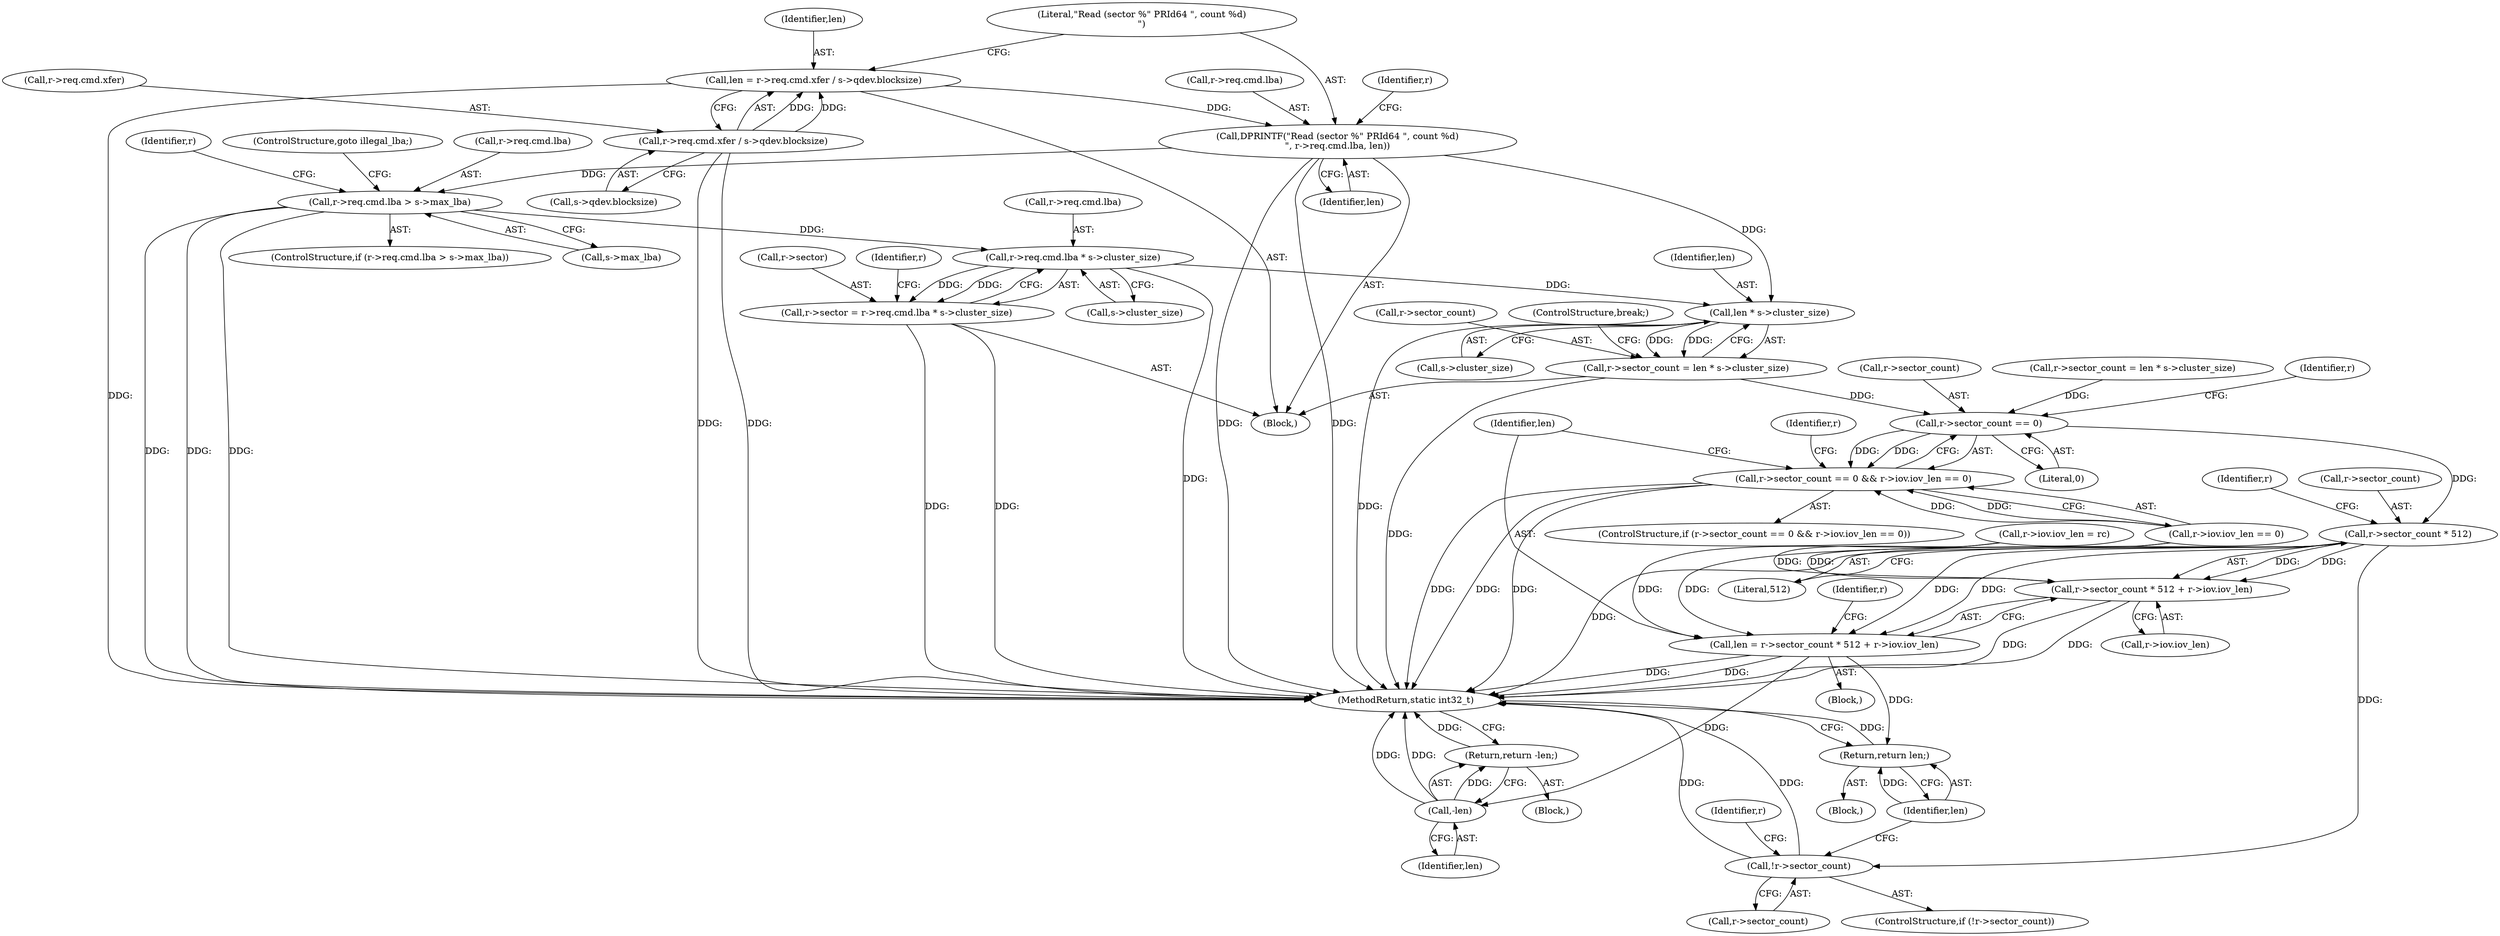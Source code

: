 digraph "0_qemu_7285477ab11831b1cf56e45878a89170dd06d9b9_4@integer" {
"1000247" [label="(Call,len = r->req.cmd.xfer / s->qdev.blocksize)"];
"1000249" [label="(Call,r->req.cmd.xfer / s->qdev.blocksize)"];
"1000262" [label="(Call,DPRINTF(\"Read (sector %\" PRId64 \", count %d)\n\", r->req.cmd.lba, len))"];
"1000273" [label="(Call,r->req.cmd.lba > s->max_lba)"];
"1000289" [label="(Call,r->req.cmd.lba * s->cluster_size)"];
"1000285" [label="(Call,r->sector = r->req.cmd.lba * s->cluster_size)"];
"1000304" [label="(Call,len * s->cluster_size)"];
"1000300" [label="(Call,r->sector_count = len * s->cluster_size)"];
"1000578" [label="(Call,r->sector_count == 0)"];
"1000577" [label="(Call,r->sector_count == 0 && r->iov.iov_len == 0)"];
"1000600" [label="(Call,r->sector_count * 512)"];
"1000597" [label="(Call,len = r->sector_count * 512 + r->iov.iov_len)"];
"1000622" [label="(Call,-len)"];
"1000621" [label="(Return,return -len;)"];
"1000637" [label="(Return,return len;)"];
"1000599" [label="(Call,r->sector_count * 512 + r->iov.iov_len)"];
"1000627" [label="(Call,!r->sector_count)"];
"1000281" [label="(Call,s->max_lba)"];
"1000578" [label="(Call,r->sector_count == 0)"];
"1000249" [label="(Call,r->req.cmd.xfer / s->qdev.blocksize)"];
"1000272" [label="(ControlStructure,if (r->req.cmd.lba > s->max_lba))"];
"1000607" [label="(Identifier,r)"];
"1000583" [label="(Call,r->iov.iov_len == 0)"];
"1000637" [label="(Return,return len;)"];
"1000273" [label="(Call,r->req.cmd.lba > s->max_lba)"];
"1000621" [label="(Return,return -len;)"];
"1000170" [label="(Block,)"];
"1000622" [label="(Call,-len)"];
"1000300" [label="(Call,r->sector_count = len * s->cluster_size)"];
"1000284" [label="(ControlStructure,goto illegal_lba;)"];
"1000301" [label="(Call,r->sector_count)"];
"1000627" [label="(Call,!r->sector_count)"];
"1000598" [label="(Identifier,len)"];
"1000257" [label="(Call,s->qdev.blocksize)"];
"1000628" [label="(Call,r->sector_count)"];
"1000577" [label="(Call,r->sector_count == 0 && r->iov.iov_len == 0)"];
"1000290" [label="(Call,r->req.cmd.lba)"];
"1000378" [label="(Call,r->sector_count = len * s->cluster_size)"];
"1000597" [label="(Call,len = r->sector_count * 512 + r->iov.iov_len)"];
"1000107" [label="(Block,)"];
"1000274" [label="(Call,r->req.cmd.lba)"];
"1000297" [label="(Call,s->cluster_size)"];
"1000309" [label="(ControlStructure,break;)"];
"1000287" [label="(Identifier,r)"];
"1000601" [label="(Call,r->sector_count)"];
"1000197" [label="(Call,r->iov.iov_len = rc)"];
"1000638" [label="(Identifier,len)"];
"1000626" [label="(ControlStructure,if (!r->sector_count))"];
"1000305" [label="(Identifier,len)"];
"1000271" [label="(Identifier,len)"];
"1000639" [label="(MethodReturn,static int32_t)"];
"1000620" [label="(Block,)"];
"1000582" [label="(Literal,0)"];
"1000605" [label="(Call,r->iov.iov_len)"];
"1000263" [label="(Literal,\"Read (sector %\" PRId64 \", count %d)\n\")"];
"1000304" [label="(Call,len * s->cluster_size)"];
"1000604" [label="(Literal,512)"];
"1000306" [label="(Call,s->cluster_size)"];
"1000633" [label="(Identifier,r)"];
"1000248" [label="(Identifier,len)"];
"1000586" [label="(Identifier,r)"];
"1000247" [label="(Call,len = r->req.cmd.xfer / s->qdev.blocksize)"];
"1000285" [label="(Call,r->sector = r->req.cmd.lba * s->cluster_size)"];
"1000289" [label="(Call,r->req.cmd.lba * s->cluster_size)"];
"1000286" [label="(Call,r->sector)"];
"1000264" [label="(Call,r->req.cmd.lba)"];
"1000576" [label="(ControlStructure,if (r->sector_count == 0 && r->iov.iov_len == 0))"];
"1000623" [label="(Identifier,len)"];
"1000277" [label="(Identifier,r)"];
"1000599" [label="(Call,r->sector_count * 512 + r->iov.iov_len)"];
"1000250" [label="(Call,r->req.cmd.xfer)"];
"1000615" [label="(Identifier,r)"];
"1000302" [label="(Identifier,r)"];
"1000625" [label="(Block,)"];
"1000600" [label="(Call,r->sector_count * 512)"];
"1000594" [label="(Identifier,r)"];
"1000262" [label="(Call,DPRINTF(\"Read (sector %\" PRId64 \", count %d)\n\", r->req.cmd.lba, len))"];
"1000579" [label="(Call,r->sector_count)"];
"1000247" -> "1000170"  [label="AST: "];
"1000247" -> "1000249"  [label="CFG: "];
"1000248" -> "1000247"  [label="AST: "];
"1000249" -> "1000247"  [label="AST: "];
"1000263" -> "1000247"  [label="CFG: "];
"1000247" -> "1000639"  [label="DDG: "];
"1000249" -> "1000247"  [label="DDG: "];
"1000249" -> "1000247"  [label="DDG: "];
"1000247" -> "1000262"  [label="DDG: "];
"1000249" -> "1000257"  [label="CFG: "];
"1000250" -> "1000249"  [label="AST: "];
"1000257" -> "1000249"  [label="AST: "];
"1000249" -> "1000639"  [label="DDG: "];
"1000249" -> "1000639"  [label="DDG: "];
"1000262" -> "1000170"  [label="AST: "];
"1000262" -> "1000271"  [label="CFG: "];
"1000263" -> "1000262"  [label="AST: "];
"1000264" -> "1000262"  [label="AST: "];
"1000271" -> "1000262"  [label="AST: "];
"1000277" -> "1000262"  [label="CFG: "];
"1000262" -> "1000639"  [label="DDG: "];
"1000262" -> "1000639"  [label="DDG: "];
"1000262" -> "1000273"  [label="DDG: "];
"1000262" -> "1000304"  [label="DDG: "];
"1000273" -> "1000272"  [label="AST: "];
"1000273" -> "1000281"  [label="CFG: "];
"1000274" -> "1000273"  [label="AST: "];
"1000281" -> "1000273"  [label="AST: "];
"1000284" -> "1000273"  [label="CFG: "];
"1000287" -> "1000273"  [label="CFG: "];
"1000273" -> "1000639"  [label="DDG: "];
"1000273" -> "1000639"  [label="DDG: "];
"1000273" -> "1000639"  [label="DDG: "];
"1000273" -> "1000289"  [label="DDG: "];
"1000289" -> "1000285"  [label="AST: "];
"1000289" -> "1000297"  [label="CFG: "];
"1000290" -> "1000289"  [label="AST: "];
"1000297" -> "1000289"  [label="AST: "];
"1000285" -> "1000289"  [label="CFG: "];
"1000289" -> "1000639"  [label="DDG: "];
"1000289" -> "1000285"  [label="DDG: "];
"1000289" -> "1000285"  [label="DDG: "];
"1000289" -> "1000304"  [label="DDG: "];
"1000285" -> "1000170"  [label="AST: "];
"1000286" -> "1000285"  [label="AST: "];
"1000302" -> "1000285"  [label="CFG: "];
"1000285" -> "1000639"  [label="DDG: "];
"1000285" -> "1000639"  [label="DDG: "];
"1000304" -> "1000300"  [label="AST: "];
"1000304" -> "1000306"  [label="CFG: "];
"1000305" -> "1000304"  [label="AST: "];
"1000306" -> "1000304"  [label="AST: "];
"1000300" -> "1000304"  [label="CFG: "];
"1000304" -> "1000639"  [label="DDG: "];
"1000304" -> "1000300"  [label="DDG: "];
"1000304" -> "1000300"  [label="DDG: "];
"1000300" -> "1000170"  [label="AST: "];
"1000301" -> "1000300"  [label="AST: "];
"1000309" -> "1000300"  [label="CFG: "];
"1000300" -> "1000639"  [label="DDG: "];
"1000300" -> "1000578"  [label="DDG: "];
"1000578" -> "1000577"  [label="AST: "];
"1000578" -> "1000582"  [label="CFG: "];
"1000579" -> "1000578"  [label="AST: "];
"1000582" -> "1000578"  [label="AST: "];
"1000586" -> "1000578"  [label="CFG: "];
"1000577" -> "1000578"  [label="CFG: "];
"1000578" -> "1000577"  [label="DDG: "];
"1000578" -> "1000577"  [label="DDG: "];
"1000378" -> "1000578"  [label="DDG: "];
"1000578" -> "1000600"  [label="DDG: "];
"1000577" -> "1000576"  [label="AST: "];
"1000577" -> "1000583"  [label="CFG: "];
"1000583" -> "1000577"  [label="AST: "];
"1000594" -> "1000577"  [label="CFG: "];
"1000598" -> "1000577"  [label="CFG: "];
"1000577" -> "1000639"  [label="DDG: "];
"1000577" -> "1000639"  [label="DDG: "];
"1000577" -> "1000639"  [label="DDG: "];
"1000583" -> "1000577"  [label="DDG: "];
"1000583" -> "1000577"  [label="DDG: "];
"1000600" -> "1000599"  [label="AST: "];
"1000600" -> "1000604"  [label="CFG: "];
"1000601" -> "1000600"  [label="AST: "];
"1000604" -> "1000600"  [label="AST: "];
"1000607" -> "1000600"  [label="CFG: "];
"1000600" -> "1000639"  [label="DDG: "];
"1000600" -> "1000597"  [label="DDG: "];
"1000600" -> "1000597"  [label="DDG: "];
"1000600" -> "1000599"  [label="DDG: "];
"1000600" -> "1000599"  [label="DDG: "];
"1000600" -> "1000627"  [label="DDG: "];
"1000597" -> "1000107"  [label="AST: "];
"1000597" -> "1000599"  [label="CFG: "];
"1000598" -> "1000597"  [label="AST: "];
"1000599" -> "1000597"  [label="AST: "];
"1000615" -> "1000597"  [label="CFG: "];
"1000597" -> "1000639"  [label="DDG: "];
"1000597" -> "1000639"  [label="DDG: "];
"1000583" -> "1000597"  [label="DDG: "];
"1000197" -> "1000597"  [label="DDG: "];
"1000597" -> "1000622"  [label="DDG: "];
"1000597" -> "1000637"  [label="DDG: "];
"1000622" -> "1000621"  [label="AST: "];
"1000622" -> "1000623"  [label="CFG: "];
"1000623" -> "1000622"  [label="AST: "];
"1000621" -> "1000622"  [label="CFG: "];
"1000622" -> "1000639"  [label="DDG: "];
"1000622" -> "1000639"  [label="DDG: "];
"1000622" -> "1000621"  [label="DDG: "];
"1000621" -> "1000620"  [label="AST: "];
"1000639" -> "1000621"  [label="CFG: "];
"1000621" -> "1000639"  [label="DDG: "];
"1000637" -> "1000625"  [label="AST: "];
"1000637" -> "1000638"  [label="CFG: "];
"1000638" -> "1000637"  [label="AST: "];
"1000639" -> "1000637"  [label="CFG: "];
"1000637" -> "1000639"  [label="DDG: "];
"1000638" -> "1000637"  [label="DDG: "];
"1000599" -> "1000605"  [label="CFG: "];
"1000605" -> "1000599"  [label="AST: "];
"1000599" -> "1000639"  [label="DDG: "];
"1000599" -> "1000639"  [label="DDG: "];
"1000583" -> "1000599"  [label="DDG: "];
"1000197" -> "1000599"  [label="DDG: "];
"1000627" -> "1000626"  [label="AST: "];
"1000627" -> "1000628"  [label="CFG: "];
"1000628" -> "1000627"  [label="AST: "];
"1000633" -> "1000627"  [label="CFG: "];
"1000638" -> "1000627"  [label="CFG: "];
"1000627" -> "1000639"  [label="DDG: "];
"1000627" -> "1000639"  [label="DDG: "];
}
